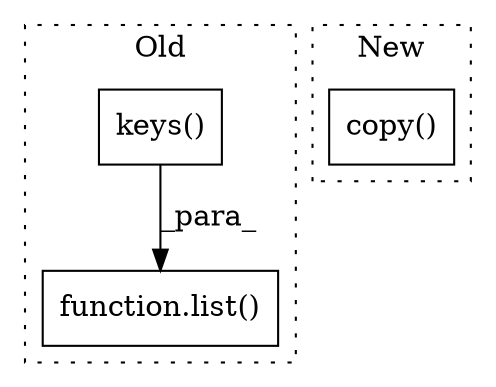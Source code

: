 digraph G {
subgraph cluster0 {
1 [label="keys()" a="75" s="3914" l="34" shape="box"];
3 [label="function.list()" a="75" s="3909,3948" l="5,1" shape="box"];
label = "Old";
style="dotted";
}
subgraph cluster1 {
2 [label="copy()" a="75" s="2044" l="33" shape="box"];
label = "New";
style="dotted";
}
1 -> 3 [label="_para_"];
}
